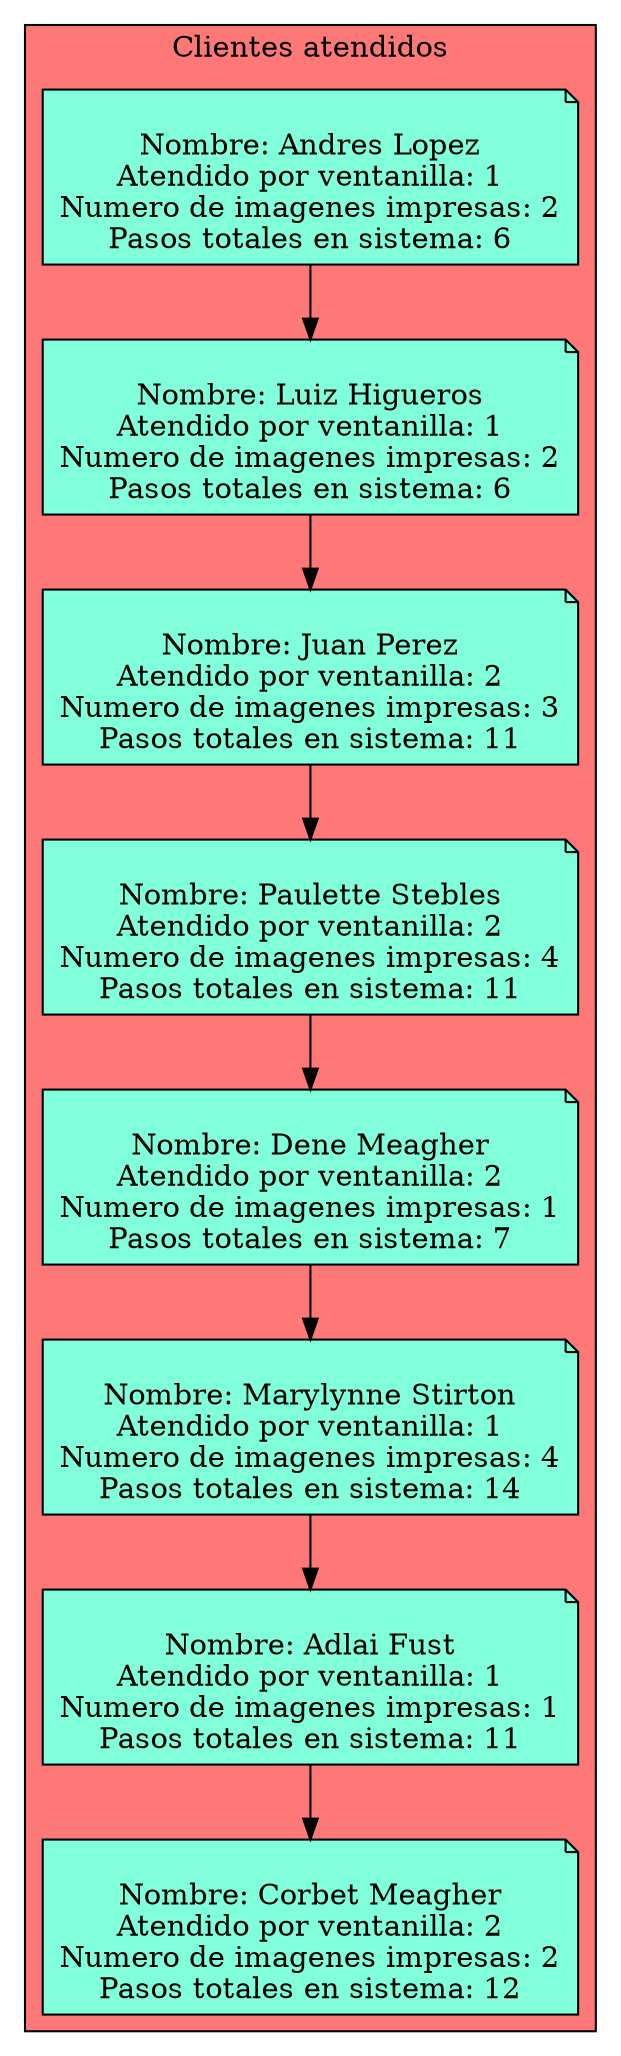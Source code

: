 digraph L {
node[shape=note fillcolor="#A181FF" style =filled]
subgraph cluster_p{
    label= " Clientes atendidos "
    bgcolor = "#FF7878"
Nodo957465255[label="
Nombre: Andres Lopez
Atendido por ventanilla: 1
Numero de imagenes impresas: 2
Pasos totales en sistema: 6",fillcolor="#81FFDA"]
Nodo482082765[label="
Nombre: Luiz Higueros
Atendido por ventanilla: 1
Numero de imagenes impresas: 2
Pasos totales en sistema: 6",fillcolor="#81FFDA"]
Nodo384587033[label="
Nombre: Juan Perez
Atendido por ventanilla: 2
Numero de imagenes impresas: 3
Pasos totales en sistema: 11",fillcolor="#81FFDA"]
Nodo858952163[label="
Nombre: Paulette Stebles
Atendido por ventanilla: 2
Numero de imagenes impresas: 4
Pasos totales en sistema: 11",fillcolor="#81FFDA"]
Nodo1076607567[label="
Nombre: Dene Meagher
Atendido por ventanilla: 2
Numero de imagenes impresas: 1
Pasos totales en sistema: 7",fillcolor="#81FFDA"]
Nodo1820383114[label="
Nombre: Marylynne Stirton
Atendido por ventanilla: 1
Numero de imagenes impresas: 4
Pasos totales en sistema: 14",fillcolor="#81FFDA"]
Nodo1961173763[label="
Nombre: Adlai Fust
Atendido por ventanilla: 1
Numero de imagenes impresas: 1
Pasos totales en sistema: 11",fillcolor="#81FFDA"]
Nodo1156304131[label="
Nombre: Corbet Meagher
Atendido por ventanilla: 2
Numero de imagenes impresas: 2
Pasos totales en sistema: 12",fillcolor="#81FFDA"]
Nodo957465255 -> Nodo482082765
Nodo482082765 -> Nodo384587033
Nodo384587033 -> Nodo858952163
Nodo858952163 -> Nodo1076607567
Nodo1076607567 -> Nodo1820383114
Nodo1820383114 -> Nodo1961173763
Nodo1961173763 -> Nodo1156304131
}}